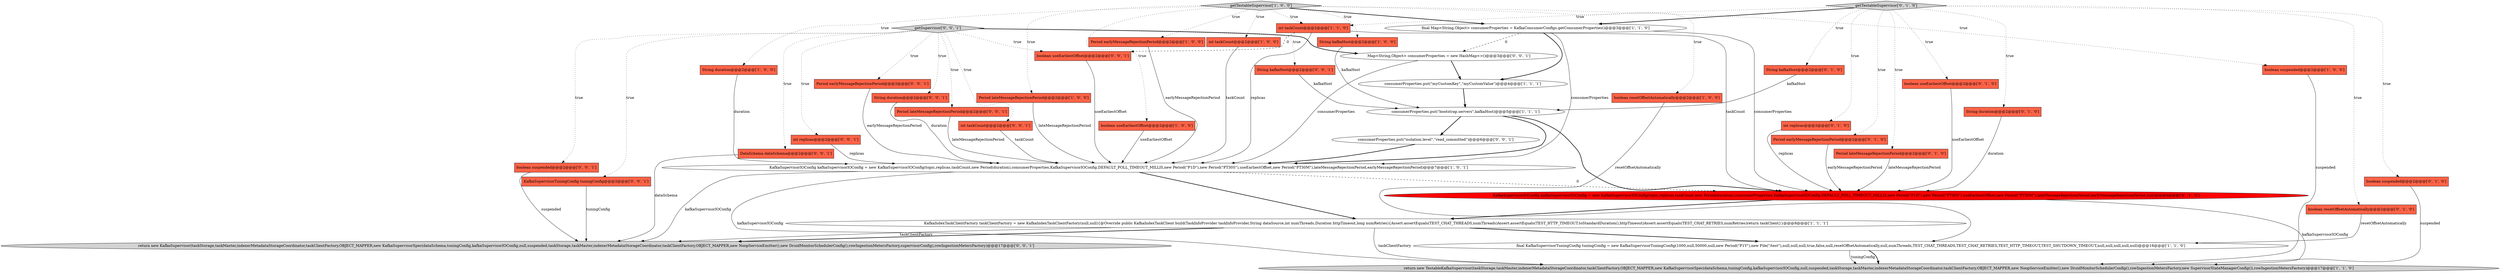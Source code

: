 digraph {
14 [style = filled, label = "int taskCount@@@2@@@['1', '0', '0']", fillcolor = tomato, shape = box image = "AAA0AAABBB1BBB"];
31 [style = filled, label = "DataSchema dataSchema@@@2@@@['0', '0', '1']", fillcolor = tomato, shape = box image = "AAA0AAABBB3BBB"];
37 [style = filled, label = "Period earlyMessageRejectionPeriod@@@2@@@['0', '0', '1']", fillcolor = tomato, shape = box image = "AAA0AAABBB3BBB"];
19 [style = filled, label = "getTestableSupervisor['0', '1', '0']", fillcolor = lightgray, shape = diamond image = "AAA0AAABBB2BBB"];
20 [style = filled, label = "Period lateMessageRejectionPeriod@@@2@@@['0', '1', '0']", fillcolor = tomato, shape = box image = "AAA0AAABBB2BBB"];
1 [style = filled, label = "KafkaIndexTaskClientFactory taskClientFactory = new KafkaIndexTaskClientFactory(null,null){@Override public KafkaIndexTaskClient build(TaskInfoProvider taskInfoProvider,String dataSource,int numThreads,Duration httpTimeout,long numRetries){Assert.assertEquals(TEST_CHAT_THREADS,numThreads)Assert.assertEquals(TEST_HTTP_TIMEOUT.toStandardDuration(),httpTimeout)Assert.assertEquals(TEST_CHAT_RETRIES,numRetries)return taskClient}}@@@8@@@['1', '1', '1']", fillcolor = white, shape = ellipse image = "AAA0AAABBB1BBB"];
4 [style = filled, label = "Period lateMessageRejectionPeriod@@@2@@@['1', '0', '0']", fillcolor = tomato, shape = box image = "AAA0AAABBB1BBB"];
27 [style = filled, label = "return new KafkaSupervisor(taskStorage,taskMaster,indexerMetadataStorageCoordinator,taskClientFactory,OBJECT_MAPPER,new KafkaSupervisorSpec(dataSchema,tuningConfig,kafkaSupervisorIOConfig,null,suspended,taskStorage,taskMaster,indexerMetadataStorageCoordinator,taskClientFactory,OBJECT_MAPPER,new NoopServiceEmitter(),new DruidMonitorSchedulerConfig(),rowIngestionMetersFactory,supervisorConfig),rowIngestionMetersFactory)@@@17@@@['0', '0', '1']", fillcolor = lightgray, shape = ellipse image = "AAA0AAABBB3BBB"];
7 [style = filled, label = "boolean useEarliestOffset@@@2@@@['1', '0', '0']", fillcolor = tomato, shape = box image = "AAA0AAABBB1BBB"];
8 [style = filled, label = "return new TestableKafkaSupervisor(taskStorage,taskMaster,indexerMetadataStorageCoordinator,taskClientFactory,OBJECT_MAPPER,new KafkaSupervisorSpec(dataSchema,tuningConfig,kafkaSupervisorIOConfig,null,suspended,taskStorage,taskMaster,indexerMetadataStorageCoordinator,taskClientFactory,OBJECT_MAPPER,new NoopServiceEmitter(),new DruidMonitorSchedulerConfig(),rowIngestionMetersFactory,new SupervisorStateManagerConfig()),rowIngestionMetersFactory)@@@17@@@['1', '1', '0']", fillcolor = lightgray, shape = ellipse image = "AAA0AAABBB1BBB"];
10 [style = filled, label = "Period earlyMessageRejectionPeriod@@@2@@@['1', '0', '0']", fillcolor = tomato, shape = box image = "AAA0AAABBB1BBB"];
15 [style = filled, label = "int taskCount@@@2@@@['1', '1', '0']", fillcolor = tomato, shape = box image = "AAA0AAABBB1BBB"];
9 [style = filled, label = "boolean suspended@@@2@@@['1', '0', '0']", fillcolor = tomato, shape = box image = "AAA0AAABBB1BBB"];
24 [style = filled, label = "boolean suspended@@@2@@@['0', '1', '0']", fillcolor = tomato, shape = box image = "AAA0AAABBB2BBB"];
2 [style = filled, label = "final KafkaSupervisorTuningConfig tuningConfig = new KafkaSupervisorTuningConfig(1000,null,50000,null,new Period(\"P1Y\"),new File(\"/test\"),null,null,null,true,false,null,resetOffsetAutomatically,null,numThreads,TEST_CHAT_THREADS,TEST_CHAT_RETRIES,TEST_HTTP_TIMEOUT,TEST_SHUTDOWN_TIMEOUT,null,null,null,null,null)@@@16@@@['1', '1', '0']", fillcolor = white, shape = ellipse image = "AAA0AAABBB1BBB"];
6 [style = filled, label = "KafkaSupervisorIOConfig kafkaSupervisorIOConfig = new KafkaSupervisorIOConfig(topic,replicas,taskCount,new Period(duration),consumerProperties,KafkaSupervisorIOConfig.DEFAULT_POLL_TIMEOUT_MILLIS,new Period(\"P1D\"),new Period(\"PT30S\"),useEarliestOffset,new Period(\"PT30M\"),lateMessageRejectionPeriod,earlyMessageRejectionPeriod)@@@7@@@['1', '0', '1']", fillcolor = white, shape = ellipse image = "AAA0AAABBB1BBB"];
28 [style = filled, label = "boolean suspended@@@2@@@['0', '0', '1']", fillcolor = tomato, shape = box image = "AAA0AAABBB3BBB"];
0 [style = filled, label = "getTestableSupervisor['1', '0', '0']", fillcolor = lightgray, shape = diamond image = "AAA0AAABBB1BBB"];
34 [style = filled, label = "String duration@@@2@@@['0', '0', '1']", fillcolor = tomato, shape = box image = "AAA0AAABBB3BBB"];
16 [style = filled, label = "consumerProperties.put(\"myCustomKey\",\"myCustomValue\")@@@4@@@['1', '1', '1']", fillcolor = white, shape = ellipse image = "AAA0AAABBB1BBB"];
21 [style = filled, label = "KafkaSupervisorIOConfig kafkaSupervisorIOConfig = new KafkaSupervisorIOConfig(topic,replicas,taskCount,new Period(duration),consumerProperties,KafkaSupervisorIOConfig.DEFAULT_POLL_TIMEOUT_MILLIS,new Period(\"P1D\"),new Period(\"PT30S\"),useEarliestOffset,new Period(\"PT30M\"),lateMessageRejectionPeriod,earlyMessageRejectionPeriod,null)@@@6@@@['0', '1', '0']", fillcolor = red, shape = ellipse image = "AAA1AAABBB2BBB"];
35 [style = filled, label = "consumerProperties.put(\"isolation.level\",\"read_committed\")@@@6@@@['0', '0', '1']", fillcolor = white, shape = ellipse image = "AAA0AAABBB3BBB"];
36 [style = filled, label = "Period lateMessageRejectionPeriod@@@2@@@['0', '0', '1']", fillcolor = tomato, shape = box image = "AAA0AAABBB3BBB"];
29 [style = filled, label = "int taskCount@@@2@@@['0', '0', '1']", fillcolor = tomato, shape = box image = "AAA0AAABBB3BBB"];
18 [style = filled, label = "String kafkaHost@@@2@@@['0', '1', '0']", fillcolor = tomato, shape = box image = "AAA0AAABBB2BBB"];
3 [style = filled, label = "String kafkaHost@@@2@@@['1', '0', '0']", fillcolor = tomato, shape = box image = "AAA0AAABBB1BBB"];
5 [style = filled, label = "consumerProperties.put(\"bootstrap.servers\",kafkaHost)@@@5@@@['1', '1', '1']", fillcolor = white, shape = ellipse image = "AAA0AAABBB1BBB"];
25 [style = filled, label = "boolean useEarliestOffset@@@2@@@['0', '1', '0']", fillcolor = tomato, shape = box image = "AAA0AAABBB2BBB"];
32 [style = filled, label = "Map<String,Object> consumerProperties = new HashMap<>()@@@3@@@['0', '0', '1']", fillcolor = white, shape = ellipse image = "AAA0AAABBB3BBB"];
22 [style = filled, label = "boolean resetOffsetAutomatically@@@2@@@['0', '1', '0']", fillcolor = tomato, shape = box image = "AAA0AAABBB2BBB"];
40 [style = filled, label = "boolean useEarliestOffset@@@2@@@['0', '0', '1']", fillcolor = tomato, shape = box image = "AAA0AAABBB3BBB"];
13 [style = filled, label = "String duration@@@2@@@['1', '0', '0']", fillcolor = tomato, shape = box image = "AAA0AAABBB1BBB"];
30 [style = filled, label = "String kafkaHost@@@2@@@['0', '0', '1']", fillcolor = tomato, shape = box image = "AAA0AAABBB3BBB"];
11 [style = filled, label = "boolean resetOffsetAutomatically@@@2@@@['1', '0', '0']", fillcolor = tomato, shape = box image = "AAA0AAABBB1BBB"];
12 [style = filled, label = "final Map<String,Object> consumerProperties = KafkaConsumerConfigs.getConsumerProperties()@@@3@@@['1', '1', '0']", fillcolor = white, shape = ellipse image = "AAA0AAABBB1BBB"];
23 [style = filled, label = "String duration@@@2@@@['0', '1', '0']", fillcolor = tomato, shape = box image = "AAA0AAABBB2BBB"];
26 [style = filled, label = "int replicas@@@2@@@['0', '1', '0']", fillcolor = tomato, shape = box image = "AAA0AAABBB2BBB"];
39 [style = filled, label = "getSupervisor['0', '0', '1']", fillcolor = lightgray, shape = diamond image = "AAA0AAABBB3BBB"];
17 [style = filled, label = "Period earlyMessageRejectionPeriod@@@2@@@['0', '1', '0']", fillcolor = tomato, shape = box image = "AAA0AAABBB2BBB"];
38 [style = filled, label = "int replicas@@@2@@@['0', '0', '1']", fillcolor = tomato, shape = box image = "AAA0AAABBB3BBB"];
33 [style = filled, label = "KafkaSupervisorTuningConfig tuningConfig@@@2@@@['0', '0', '1']", fillcolor = tomato, shape = box image = "AAA0AAABBB3BBB"];
12->21 [style = solid, label="consumerProperties"];
39->31 [style = dotted, label="true"];
6->21 [style = dashed, label="0"];
28->27 [style = solid, label="suspended"];
19->25 [style = dotted, label="true"];
39->36 [style = dotted, label="true"];
0->13 [style = dotted, label="true"];
19->26 [style = dotted, label="true"];
21->8 [style = solid, label="kafkaSupervisorIOConfig"];
31->27 [style = solid, label="dataSchema"];
32->6 [style = solid, label="consumerProperties"];
19->12 [style = bold, label=""];
35->6 [style = bold, label=""];
0->10 [style = dotted, label="true"];
19->17 [style = dotted, label="true"];
0->15 [style = dotted, label="true"];
10->6 [style = solid, label="earlyMessageRejectionPeriod"];
19->20 [style = dotted, label="true"];
0->12 [style = bold, label=""];
24->8 [style = solid, label="suspended"];
0->4 [style = dotted, label="true"];
39->38 [style = dotted, label="true"];
1->27 [style = bold, label=""];
17->21 [style = solid, label="earlyMessageRejectionPeriod"];
19->18 [style = dotted, label="true"];
12->32 [style = dashed, label="0"];
7->6 [style = solid, label="useEarliestOffset"];
19->23 [style = dotted, label="true"];
2->8 [style = solid, label="tuningConfig"];
6->27 [style = solid, label="kafkaSupervisorIOConfig"];
40->6 [style = solid, label="useEarliestOffset"];
14->6 [style = solid, label="taskCount"];
9->8 [style = solid, label="suspended"];
12->6 [style = solid, label="consumerProperties"];
36->6 [style = solid, label="lateMessageRejectionPeriod"];
12->16 [style = bold, label=""];
32->16 [style = bold, label=""];
19->15 [style = dotted, label="true"];
19->24 [style = dotted, label="true"];
15->40 [style = dashed, label="0"];
15->6 [style = solid, label="replicas"];
33->27 [style = solid, label="tuningConfig"];
22->2 [style = solid, label="resetOffsetAutomatically"];
39->29 [style = dotted, label="true"];
5->21 [style = bold, label=""];
6->1 [style = bold, label=""];
39->37 [style = dotted, label="true"];
38->6 [style = solid, label="replicas"];
1->8 [style = solid, label="taskClientFactory"];
20->21 [style = solid, label="lateMessageRejectionPeriod"];
3->5 [style = solid, label="kafkaHost"];
1->27 [style = solid, label="taskClientFactory"];
11->2 [style = solid, label="resetOffsetAutomatically"];
6->8 [style = solid, label="kafkaSupervisorIOConfig"];
5->6 [style = bold, label=""];
13->6 [style = solid, label="duration"];
26->21 [style = solid, label="replicas"];
18->5 [style = solid, label="kafkaHost"];
29->6 [style = solid, label="taskCount"];
39->32 [style = bold, label=""];
21->1 [style = bold, label=""];
30->5 [style = solid, label="kafkaHost"];
19->22 [style = dotted, label="true"];
25->21 [style = solid, label="useEarliestOffset"];
37->6 [style = solid, label="earlyMessageRejectionPeriod"];
16->5 [style = bold, label=""];
4->6 [style = solid, label="lateMessageRejectionPeriod"];
39->40 [style = dotted, label="true"];
0->14 [style = dotted, label="true"];
34->6 [style = solid, label="duration"];
1->2 [style = bold, label=""];
23->21 [style = solid, label="duration"];
0->3 [style = dotted, label="true"];
39->28 [style = dotted, label="true"];
0->7 [style = dotted, label="true"];
0->11 [style = dotted, label="true"];
0->9 [style = dotted, label="true"];
5->35 [style = bold, label=""];
39->30 [style = dotted, label="true"];
39->33 [style = dotted, label="true"];
15->21 [style = solid, label="taskCount"];
39->34 [style = dotted, label="true"];
2->8 [style = bold, label=""];
}

